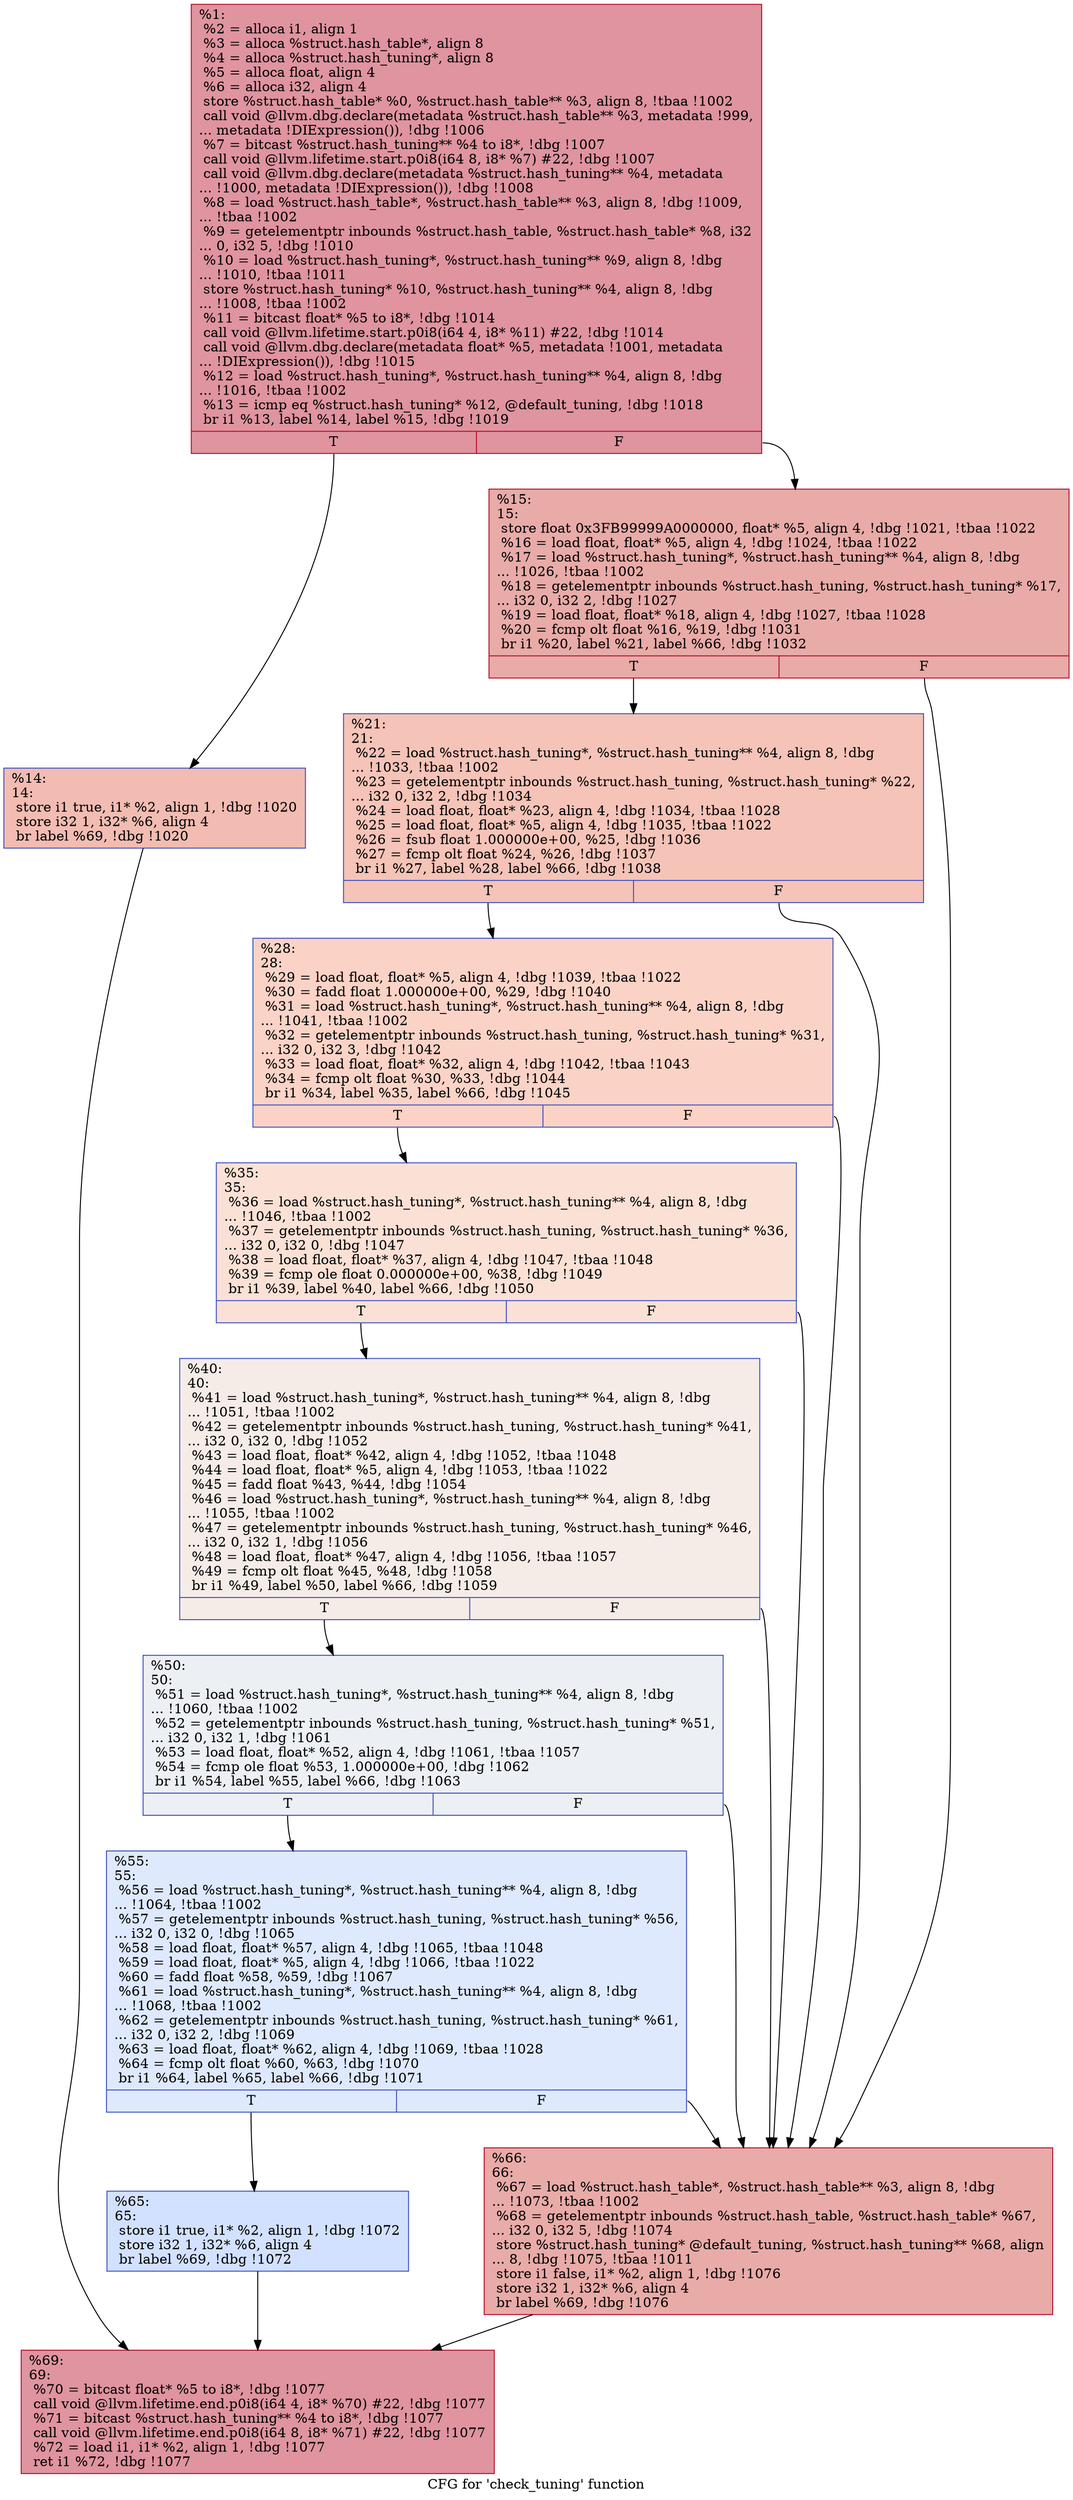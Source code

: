 digraph "CFG for 'check_tuning' function" {
	label="CFG for 'check_tuning' function";

	Node0x226a3e0 [shape=record,color="#b70d28ff", style=filled, fillcolor="#b70d2870",label="{%1:\l  %2 = alloca i1, align 1\l  %3 = alloca %struct.hash_table*, align 8\l  %4 = alloca %struct.hash_tuning*, align 8\l  %5 = alloca float, align 4\l  %6 = alloca i32, align 4\l  store %struct.hash_table* %0, %struct.hash_table** %3, align 8, !tbaa !1002\l  call void @llvm.dbg.declare(metadata %struct.hash_table** %3, metadata !999,\l... metadata !DIExpression()), !dbg !1006\l  %7 = bitcast %struct.hash_tuning** %4 to i8*, !dbg !1007\l  call void @llvm.lifetime.start.p0i8(i64 8, i8* %7) #22, !dbg !1007\l  call void @llvm.dbg.declare(metadata %struct.hash_tuning** %4, metadata\l... !1000, metadata !DIExpression()), !dbg !1008\l  %8 = load %struct.hash_table*, %struct.hash_table** %3, align 8, !dbg !1009,\l... !tbaa !1002\l  %9 = getelementptr inbounds %struct.hash_table, %struct.hash_table* %8, i32\l... 0, i32 5, !dbg !1010\l  %10 = load %struct.hash_tuning*, %struct.hash_tuning** %9, align 8, !dbg\l... !1010, !tbaa !1011\l  store %struct.hash_tuning* %10, %struct.hash_tuning** %4, align 8, !dbg\l... !1008, !tbaa !1002\l  %11 = bitcast float* %5 to i8*, !dbg !1014\l  call void @llvm.lifetime.start.p0i8(i64 4, i8* %11) #22, !dbg !1014\l  call void @llvm.dbg.declare(metadata float* %5, metadata !1001, metadata\l... !DIExpression()), !dbg !1015\l  %12 = load %struct.hash_tuning*, %struct.hash_tuning** %4, align 8, !dbg\l... !1016, !tbaa !1002\l  %13 = icmp eq %struct.hash_tuning* %12, @default_tuning, !dbg !1018\l  br i1 %13, label %14, label %15, !dbg !1019\l|{<s0>T|<s1>F}}"];
	Node0x226a3e0:s0 -> Node0x226aeb0;
	Node0x226a3e0:s1 -> Node0x226af00;
	Node0x226aeb0 [shape=record,color="#3d50c3ff", style=filled, fillcolor="#e1675170",label="{%14:\l14:                                               \l  store i1 true, i1* %2, align 1, !dbg !1020\l  store i32 1, i32* %6, align 4\l  br label %69, !dbg !1020\l}"];
	Node0x226aeb0 -> Node0x226b1d0;
	Node0x226af00 [shape=record,color="#b70d28ff", style=filled, fillcolor="#cc403a70",label="{%15:\l15:                                               \l  store float 0x3FB99999A0000000, float* %5, align 4, !dbg !1021, !tbaa !1022\l  %16 = load float, float* %5, align 4, !dbg !1024, !tbaa !1022\l  %17 = load %struct.hash_tuning*, %struct.hash_tuning** %4, align 8, !dbg\l... !1026, !tbaa !1002\l  %18 = getelementptr inbounds %struct.hash_tuning, %struct.hash_tuning* %17,\l... i32 0, i32 2, !dbg !1027\l  %19 = load float, float* %18, align 4, !dbg !1027, !tbaa !1028\l  %20 = fcmp olt float %16, %19, !dbg !1031\l  br i1 %20, label %21, label %66, !dbg !1032\l|{<s0>T|<s1>F}}"];
	Node0x226af00:s0 -> Node0x226af50;
	Node0x226af00:s1 -> Node0x226b180;
	Node0x226af50 [shape=record,color="#3d50c3ff", style=filled, fillcolor="#e8765c70",label="{%21:\l21:                                               \l  %22 = load %struct.hash_tuning*, %struct.hash_tuning** %4, align 8, !dbg\l... !1033, !tbaa !1002\l  %23 = getelementptr inbounds %struct.hash_tuning, %struct.hash_tuning* %22,\l... i32 0, i32 2, !dbg !1034\l  %24 = load float, float* %23, align 4, !dbg !1034, !tbaa !1028\l  %25 = load float, float* %5, align 4, !dbg !1035, !tbaa !1022\l  %26 = fsub float 1.000000e+00, %25, !dbg !1036\l  %27 = fcmp olt float %24, %26, !dbg !1037\l  br i1 %27, label %28, label %66, !dbg !1038\l|{<s0>T|<s1>F}}"];
	Node0x226af50:s0 -> Node0x226afa0;
	Node0x226af50:s1 -> Node0x226b180;
	Node0x226afa0 [shape=record,color="#3d50c3ff", style=filled, fillcolor="#f59c7d70",label="{%28:\l28:                                               \l  %29 = load float, float* %5, align 4, !dbg !1039, !tbaa !1022\l  %30 = fadd float 1.000000e+00, %29, !dbg !1040\l  %31 = load %struct.hash_tuning*, %struct.hash_tuning** %4, align 8, !dbg\l... !1041, !tbaa !1002\l  %32 = getelementptr inbounds %struct.hash_tuning, %struct.hash_tuning* %31,\l... i32 0, i32 3, !dbg !1042\l  %33 = load float, float* %32, align 4, !dbg !1042, !tbaa !1043\l  %34 = fcmp olt float %30, %33, !dbg !1044\l  br i1 %34, label %35, label %66, !dbg !1045\l|{<s0>T|<s1>F}}"];
	Node0x226afa0:s0 -> Node0x226aff0;
	Node0x226afa0:s1 -> Node0x226b180;
	Node0x226aff0 [shape=record,color="#3d50c3ff", style=filled, fillcolor="#f7bca170",label="{%35:\l35:                                               \l  %36 = load %struct.hash_tuning*, %struct.hash_tuning** %4, align 8, !dbg\l... !1046, !tbaa !1002\l  %37 = getelementptr inbounds %struct.hash_tuning, %struct.hash_tuning* %36,\l... i32 0, i32 0, !dbg !1047\l  %38 = load float, float* %37, align 4, !dbg !1047, !tbaa !1048\l  %39 = fcmp ole float 0.000000e+00, %38, !dbg !1049\l  br i1 %39, label %40, label %66, !dbg !1050\l|{<s0>T|<s1>F}}"];
	Node0x226aff0:s0 -> Node0x226b040;
	Node0x226aff0:s1 -> Node0x226b180;
	Node0x226b040 [shape=record,color="#3d50c3ff", style=filled, fillcolor="#ead5c970",label="{%40:\l40:                                               \l  %41 = load %struct.hash_tuning*, %struct.hash_tuning** %4, align 8, !dbg\l... !1051, !tbaa !1002\l  %42 = getelementptr inbounds %struct.hash_tuning, %struct.hash_tuning* %41,\l... i32 0, i32 0, !dbg !1052\l  %43 = load float, float* %42, align 4, !dbg !1052, !tbaa !1048\l  %44 = load float, float* %5, align 4, !dbg !1053, !tbaa !1022\l  %45 = fadd float %43, %44, !dbg !1054\l  %46 = load %struct.hash_tuning*, %struct.hash_tuning** %4, align 8, !dbg\l... !1055, !tbaa !1002\l  %47 = getelementptr inbounds %struct.hash_tuning, %struct.hash_tuning* %46,\l... i32 0, i32 1, !dbg !1056\l  %48 = load float, float* %47, align 4, !dbg !1056, !tbaa !1057\l  %49 = fcmp olt float %45, %48, !dbg !1058\l  br i1 %49, label %50, label %66, !dbg !1059\l|{<s0>T|<s1>F}}"];
	Node0x226b040:s0 -> Node0x226b090;
	Node0x226b040:s1 -> Node0x226b180;
	Node0x226b090 [shape=record,color="#3d50c3ff", style=filled, fillcolor="#d4dbe670",label="{%50:\l50:                                               \l  %51 = load %struct.hash_tuning*, %struct.hash_tuning** %4, align 8, !dbg\l... !1060, !tbaa !1002\l  %52 = getelementptr inbounds %struct.hash_tuning, %struct.hash_tuning* %51,\l... i32 0, i32 1, !dbg !1061\l  %53 = load float, float* %52, align 4, !dbg !1061, !tbaa !1057\l  %54 = fcmp ole float %53, 1.000000e+00, !dbg !1062\l  br i1 %54, label %55, label %66, !dbg !1063\l|{<s0>T|<s1>F}}"];
	Node0x226b090:s0 -> Node0x226b0e0;
	Node0x226b090:s1 -> Node0x226b180;
	Node0x226b0e0 [shape=record,color="#3d50c3ff", style=filled, fillcolor="#b5cdfa70",label="{%55:\l55:                                               \l  %56 = load %struct.hash_tuning*, %struct.hash_tuning** %4, align 8, !dbg\l... !1064, !tbaa !1002\l  %57 = getelementptr inbounds %struct.hash_tuning, %struct.hash_tuning* %56,\l... i32 0, i32 0, !dbg !1065\l  %58 = load float, float* %57, align 4, !dbg !1065, !tbaa !1048\l  %59 = load float, float* %5, align 4, !dbg !1066, !tbaa !1022\l  %60 = fadd float %58, %59, !dbg !1067\l  %61 = load %struct.hash_tuning*, %struct.hash_tuning** %4, align 8, !dbg\l... !1068, !tbaa !1002\l  %62 = getelementptr inbounds %struct.hash_tuning, %struct.hash_tuning* %61,\l... i32 0, i32 2, !dbg !1069\l  %63 = load float, float* %62, align 4, !dbg !1069, !tbaa !1028\l  %64 = fcmp olt float %60, %63, !dbg !1070\l  br i1 %64, label %65, label %66, !dbg !1071\l|{<s0>T|<s1>F}}"];
	Node0x226b0e0:s0 -> Node0x226b130;
	Node0x226b0e0:s1 -> Node0x226b180;
	Node0x226b130 [shape=record,color="#3d50c3ff", style=filled, fillcolor="#9abbff70",label="{%65:\l65:                                               \l  store i1 true, i1* %2, align 1, !dbg !1072\l  store i32 1, i32* %6, align 4\l  br label %69, !dbg !1072\l}"];
	Node0x226b130 -> Node0x226b1d0;
	Node0x226b180 [shape=record,color="#b70d28ff", style=filled, fillcolor="#cc403a70",label="{%66:\l66:                                               \l  %67 = load %struct.hash_table*, %struct.hash_table** %3, align 8, !dbg\l... !1073, !tbaa !1002\l  %68 = getelementptr inbounds %struct.hash_table, %struct.hash_table* %67,\l... i32 0, i32 5, !dbg !1074\l  store %struct.hash_tuning* @default_tuning, %struct.hash_tuning** %68, align\l... 8, !dbg !1075, !tbaa !1011\l  store i1 false, i1* %2, align 1, !dbg !1076\l  store i32 1, i32* %6, align 4\l  br label %69, !dbg !1076\l}"];
	Node0x226b180 -> Node0x226b1d0;
	Node0x226b1d0 [shape=record,color="#b70d28ff", style=filled, fillcolor="#b70d2870",label="{%69:\l69:                                               \l  %70 = bitcast float* %5 to i8*, !dbg !1077\l  call void @llvm.lifetime.end.p0i8(i64 4, i8* %70) #22, !dbg !1077\l  %71 = bitcast %struct.hash_tuning** %4 to i8*, !dbg !1077\l  call void @llvm.lifetime.end.p0i8(i64 8, i8* %71) #22, !dbg !1077\l  %72 = load i1, i1* %2, align 1, !dbg !1077\l  ret i1 %72, !dbg !1077\l}"];
}

